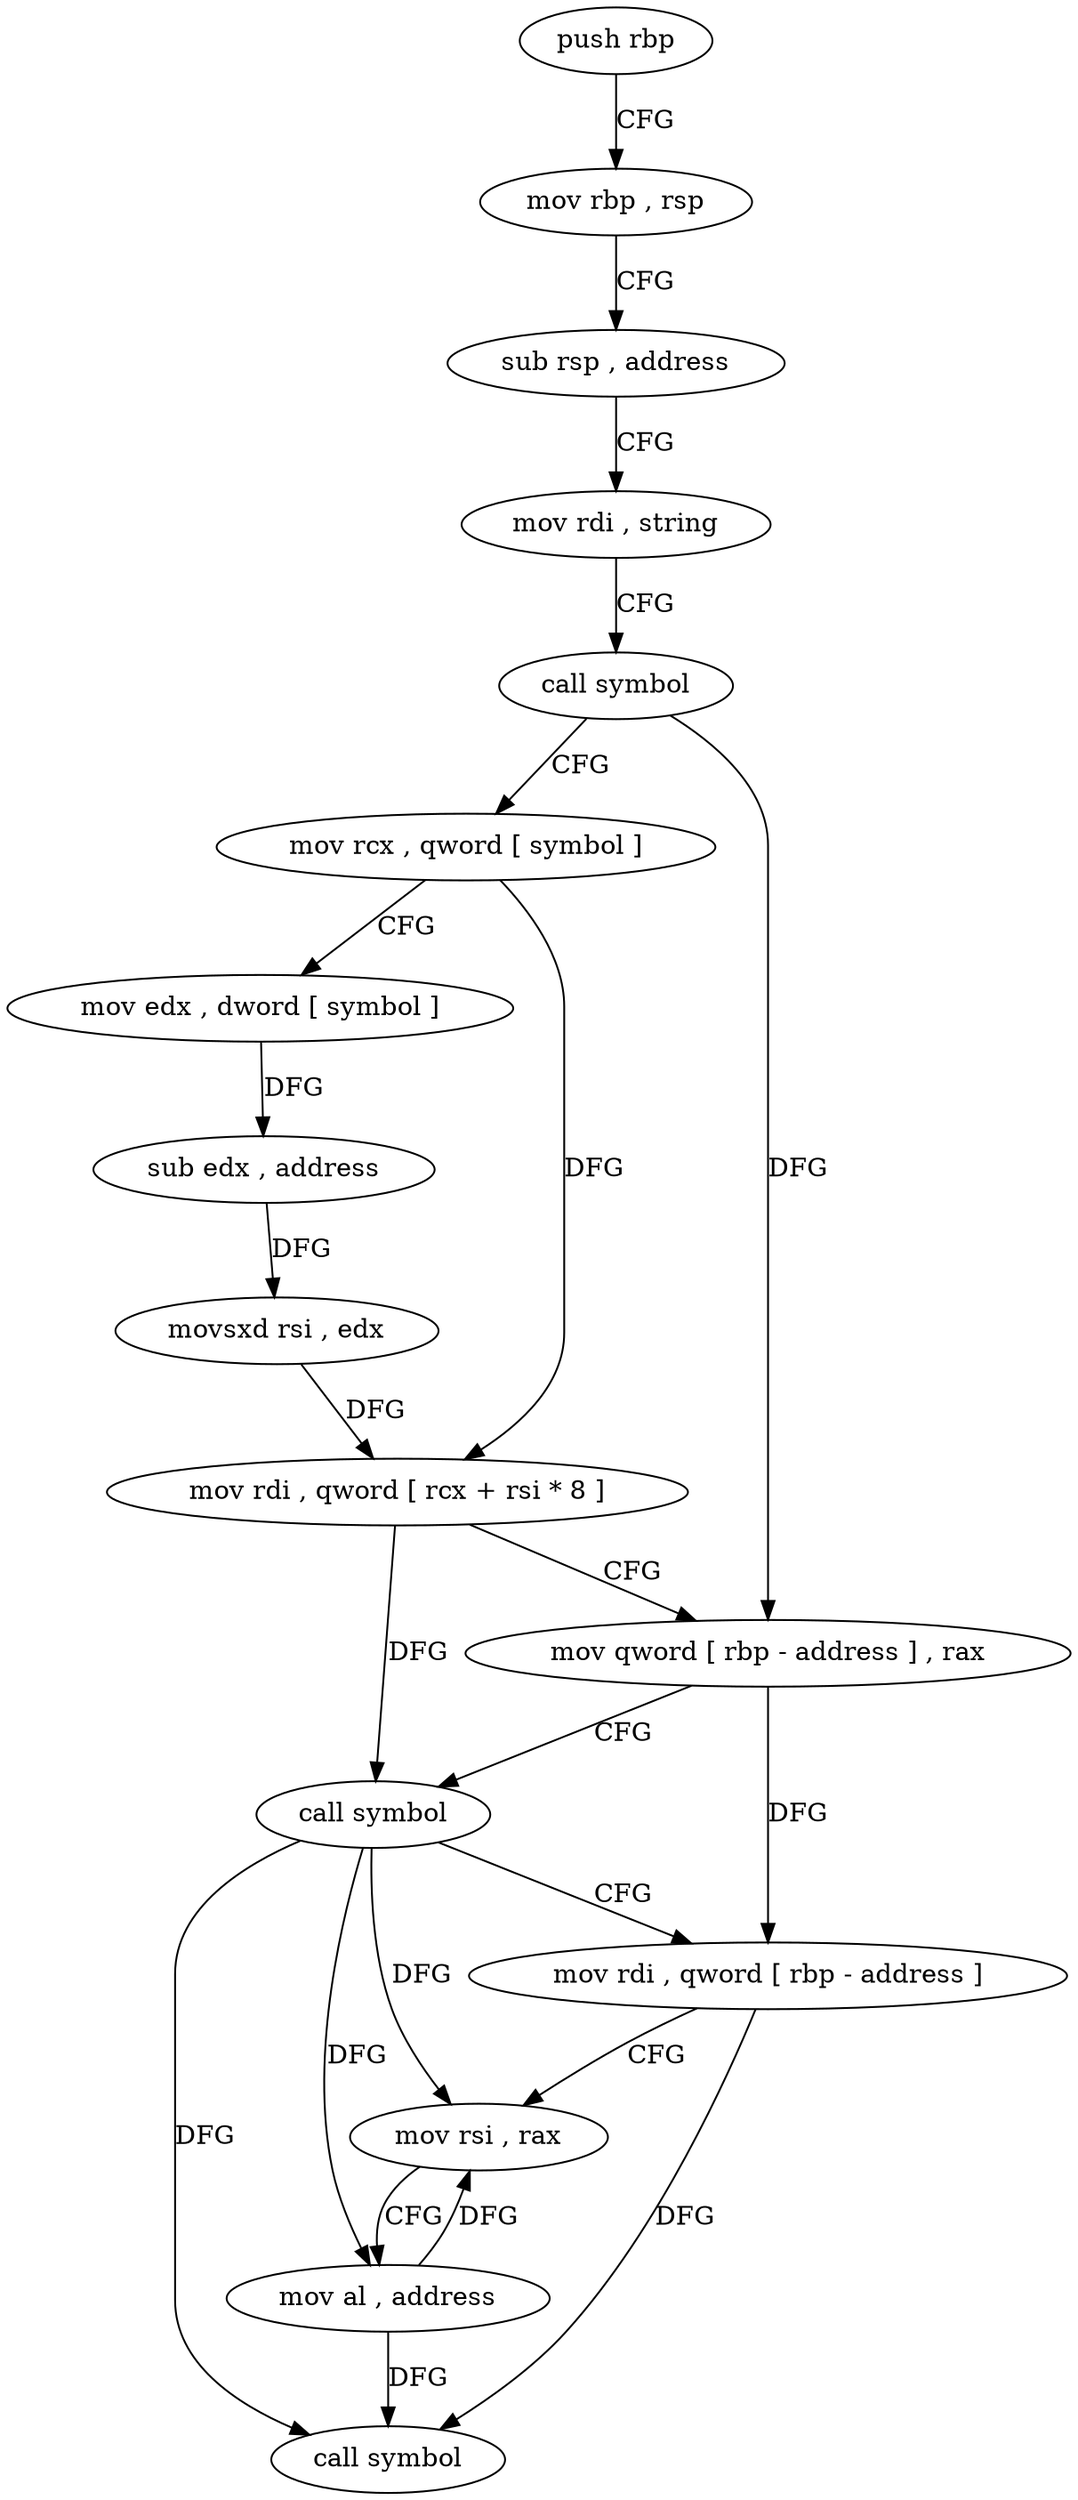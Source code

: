 digraph "func" {
"4205328" [label = "push rbp" ]
"4205329" [label = "mov rbp , rsp" ]
"4205332" [label = "sub rsp , address" ]
"4205336" [label = "mov rdi , string" ]
"4205346" [label = "call symbol" ]
"4205351" [label = "mov rcx , qword [ symbol ]" ]
"4205359" [label = "mov edx , dword [ symbol ]" ]
"4205366" [label = "sub edx , address" ]
"4205369" [label = "movsxd rsi , edx" ]
"4205372" [label = "mov rdi , qword [ rcx + rsi * 8 ]" ]
"4205376" [label = "mov qword [ rbp - address ] , rax" ]
"4205380" [label = "call symbol" ]
"4205385" [label = "mov rdi , qword [ rbp - address ]" ]
"4205389" [label = "mov rsi , rax" ]
"4205392" [label = "mov al , address" ]
"4205394" [label = "call symbol" ]
"4205328" -> "4205329" [ label = "CFG" ]
"4205329" -> "4205332" [ label = "CFG" ]
"4205332" -> "4205336" [ label = "CFG" ]
"4205336" -> "4205346" [ label = "CFG" ]
"4205346" -> "4205351" [ label = "CFG" ]
"4205346" -> "4205376" [ label = "DFG" ]
"4205351" -> "4205359" [ label = "CFG" ]
"4205351" -> "4205372" [ label = "DFG" ]
"4205359" -> "4205366" [ label = "DFG" ]
"4205366" -> "4205369" [ label = "DFG" ]
"4205369" -> "4205372" [ label = "DFG" ]
"4205372" -> "4205376" [ label = "CFG" ]
"4205372" -> "4205380" [ label = "DFG" ]
"4205376" -> "4205380" [ label = "CFG" ]
"4205376" -> "4205385" [ label = "DFG" ]
"4205380" -> "4205385" [ label = "CFG" ]
"4205380" -> "4205389" [ label = "DFG" ]
"4205380" -> "4205392" [ label = "DFG" ]
"4205380" -> "4205394" [ label = "DFG" ]
"4205385" -> "4205389" [ label = "CFG" ]
"4205385" -> "4205394" [ label = "DFG" ]
"4205389" -> "4205392" [ label = "CFG" ]
"4205392" -> "4205394" [ label = "DFG" ]
"4205392" -> "4205389" [ label = "DFG" ]
}
